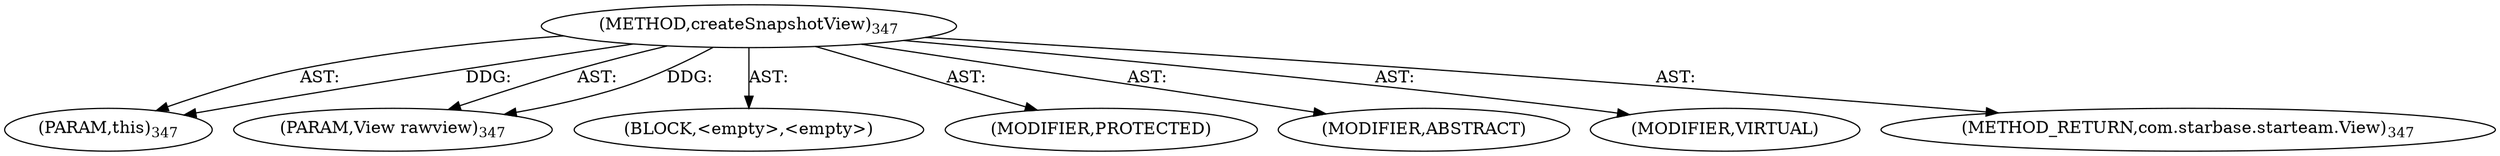 digraph "createSnapshotView" {  
"111669149715" [label = <(METHOD,createSnapshotView)<SUB>347</SUB>> ]
"115964117020" [label = <(PARAM,this)<SUB>347</SUB>> ]
"115964117021" [label = <(PARAM,View rawview)<SUB>347</SUB>> ]
"25769803800" [label = <(BLOCK,&lt;empty&gt;,&lt;empty&gt;)> ]
"133143986221" [label = <(MODIFIER,PROTECTED)> ]
"133143986222" [label = <(MODIFIER,ABSTRACT)> ]
"133143986223" [label = <(MODIFIER,VIRTUAL)> ]
"128849018899" [label = <(METHOD_RETURN,com.starbase.starteam.View)<SUB>347</SUB>> ]
  "111669149715" -> "115964117020"  [ label = "AST: "] 
  "111669149715" -> "115964117021"  [ label = "AST: "] 
  "111669149715" -> "25769803800"  [ label = "AST: "] 
  "111669149715" -> "133143986221"  [ label = "AST: "] 
  "111669149715" -> "133143986222"  [ label = "AST: "] 
  "111669149715" -> "133143986223"  [ label = "AST: "] 
  "111669149715" -> "128849018899"  [ label = "AST: "] 
  "111669149715" -> "115964117020"  [ label = "DDG: "] 
  "111669149715" -> "115964117021"  [ label = "DDG: "] 
}
